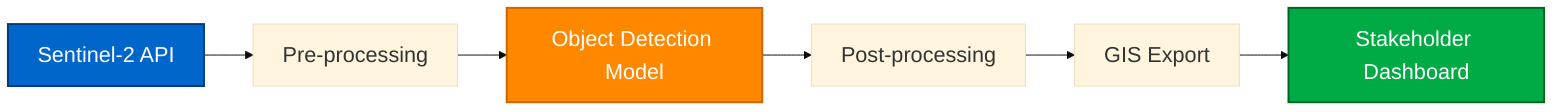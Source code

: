 %%{init: {'theme':'base', 'themeVariables': { 'fontSize':'22px', 'fontFamily':'Arial'}}}%%
flowchart LR
    A[Sentinel-2 API] --> B[Pre-processing]
    B --> C[Object Detection Model]
    C --> D[Post-processing]
    D --> E[GIS Export]
    E --> F[Stakeholder Dashboard]

    style A fill:#0066cc,stroke:#003d7a,stroke-width:2px,color:#fff
    style C fill:#ff8800,stroke:#cc6600,stroke-width:2px,color:#fff
    style F fill:#00aa44,stroke:#006622,stroke-width:2px,color:#fff